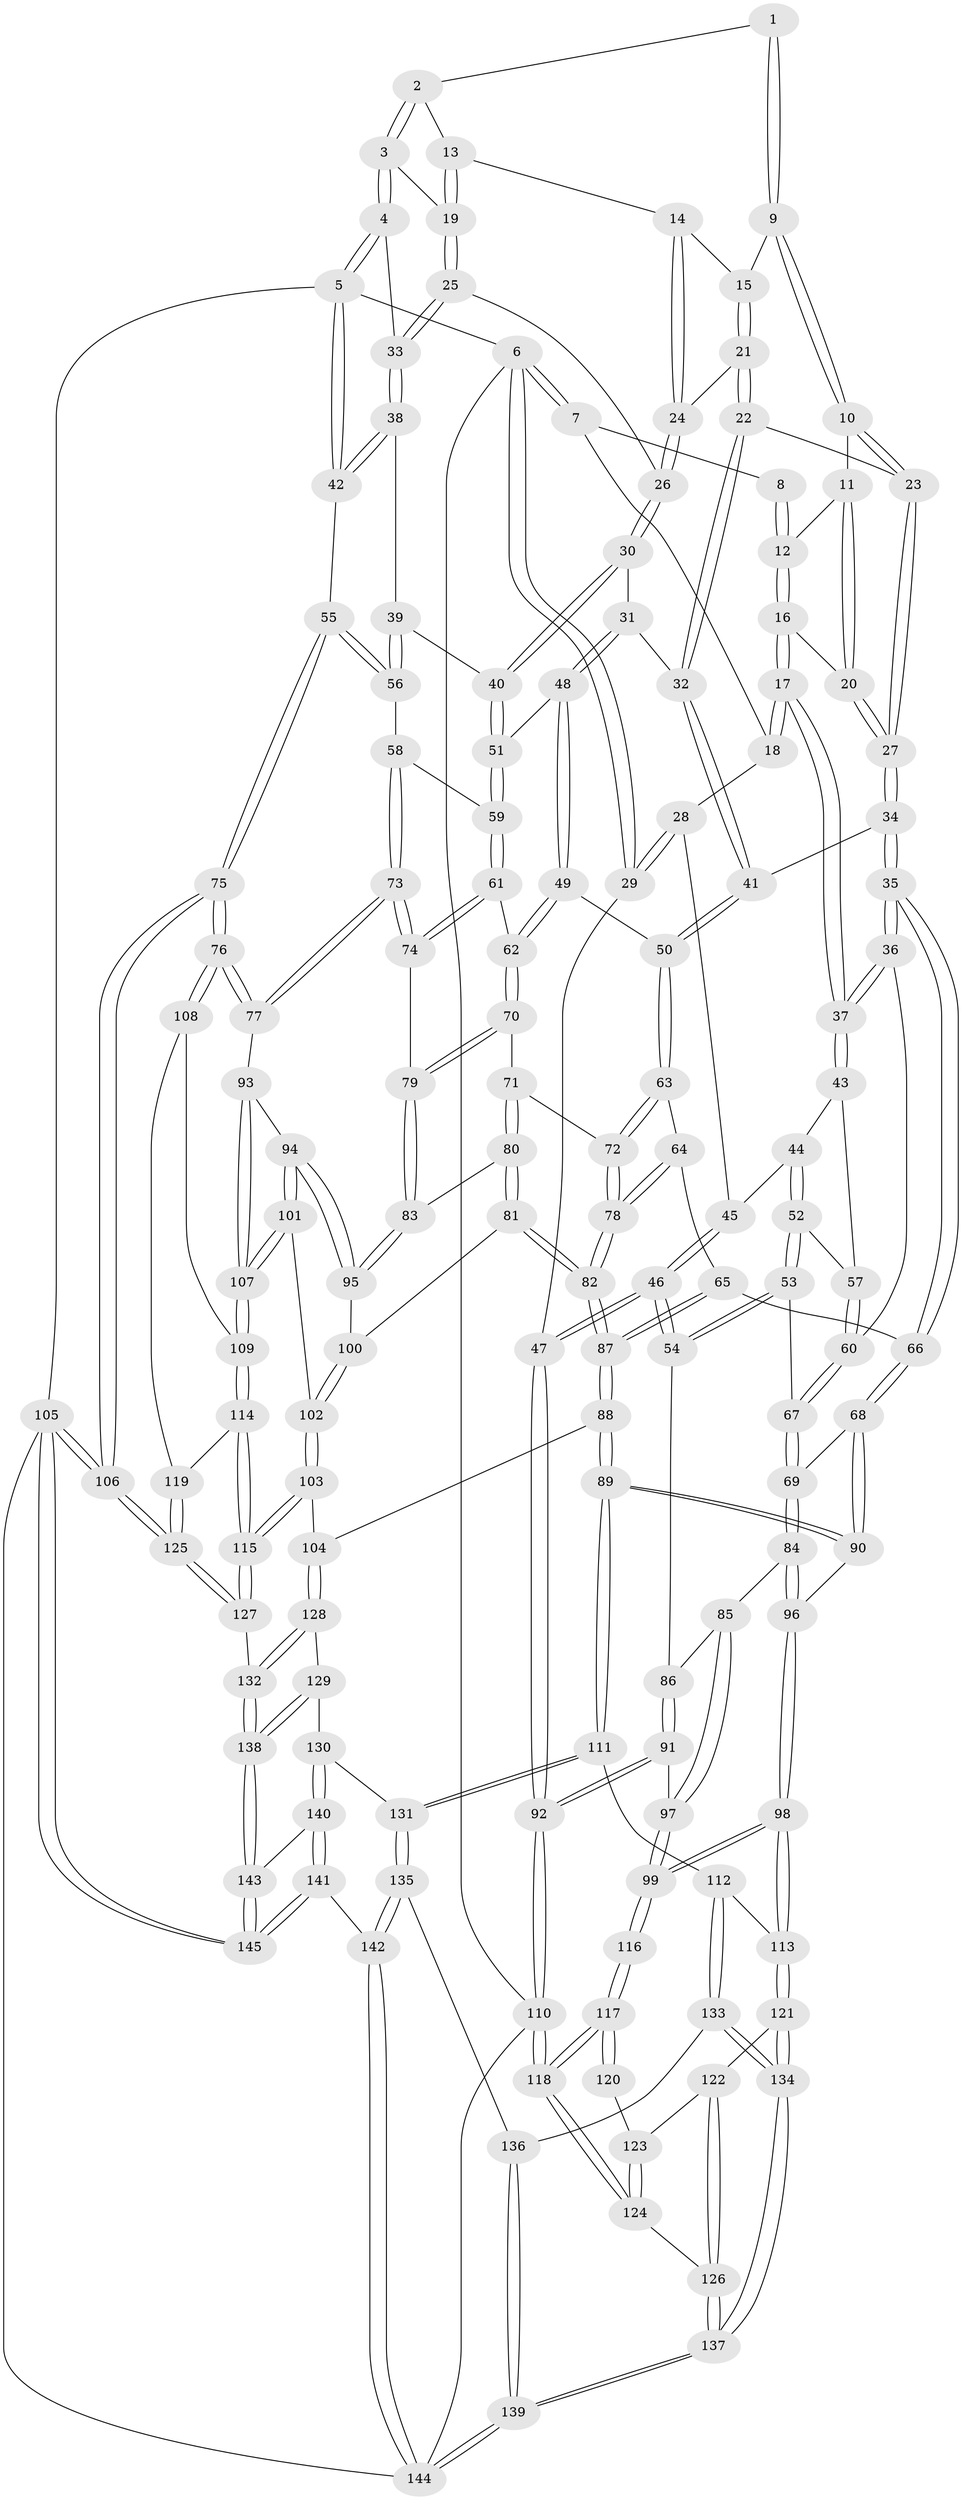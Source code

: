 // coarse degree distribution, {3: 0.2558139534883721, 2: 0.11627906976744186, 4: 0.2558139534883721, 5: 0.20930232558139536, 6: 0.046511627906976744, 7: 0.046511627906976744, 13: 0.023255813953488372, 9: 0.023255813953488372, 8: 0.023255813953488372}
// Generated by graph-tools (version 1.1) at 2025/05/03/04/25 22:05:08]
// undirected, 145 vertices, 359 edges
graph export_dot {
graph [start="1"]
  node [color=gray90,style=filled];
  1 [pos="+0.6286673698965141+0"];
  2 [pos="+0.9165993704728507+0"];
  3 [pos="+1+0"];
  4 [pos="+1+0"];
  5 [pos="+1+0"];
  6 [pos="+0+0"];
  7 [pos="+0.19727028376942585+0"];
  8 [pos="+0.43185938247734196+0"];
  9 [pos="+0.6389395784116028+0"];
  10 [pos="+0.5737200673435466+0.09748780994308182"];
  11 [pos="+0.4570963557776538+0.02571843710810602"];
  12 [pos="+0.43215875747430865+0"];
  13 [pos="+0.7786718643943331+0.05719252423566866"];
  14 [pos="+0.7388193452783351+0.08800326698391679"];
  15 [pos="+0.6501271837916804+0.018083790513116035"];
  16 [pos="+0.3323306575150948+0.15606321232312434"];
  17 [pos="+0.29944468434113225+0.18115322985213356"];
  18 [pos="+0.2192424430784383+0.0690970931311649"];
  19 [pos="+0.8451838946353638+0.1320502288003756"];
  20 [pos="+0.46462704719446857+0.12326242271445759"];
  21 [pos="+0.6681072035388962+0.15332979013177547"];
  22 [pos="+0.6576532232086082+0.18076375604109518"];
  23 [pos="+0.5465459459995275+0.17074244773393246"];
  24 [pos="+0.7459128560033116+0.11533752328433455"];
  25 [pos="+0.843306964027995+0.15173681500555433"];
  26 [pos="+0.8060319778288327+0.16988411329126857"];
  27 [pos="+0.529165031267427+0.18145089095660785"];
  28 [pos="+0.06161857651958154+0.17394171889157642"];
  29 [pos="+0+0"];
  30 [pos="+0.7988990857256625+0.18153687392777879"];
  31 [pos="+0.7504512680883133+0.23832865200480716"];
  32 [pos="+0.6912005628816633+0.22515686784948796"];
  33 [pos="+0.9209785292582867+0.18377290081760997"];
  34 [pos="+0.4916196304114594+0.31467845671390954"];
  35 [pos="+0.4226794302503025+0.3576815956103195"];
  36 [pos="+0.34610207855157565+0.3246912368098511"];
  37 [pos="+0.2966283765120896+0.24968762104117553"];
  38 [pos="+0.9316617067531576+0.20122999970505345"];
  39 [pos="+0.921186221791855+0.27232185044144985"];
  40 [pos="+0.8812931023476254+0.2920835924986665"];
  41 [pos="+0.5956441821726302+0.3328129930434349"];
  42 [pos="+1+0.22463475628456045"];
  43 [pos="+0.21354428290925884+0.25515339275472765"];
  44 [pos="+0.10991157331855861+0.23680673762183813"];
  45 [pos="+0.10550921012905658+0.23274677185424028"];
  46 [pos="+0+0.4464630875582779"];
  47 [pos="+0+0.45020748500987934"];
  48 [pos="+0.7824204082446456+0.33668491245210075"];
  49 [pos="+0.6774970958798782+0.39293645685626494"];
  50 [pos="+0.6698870681314499+0.39445898406214674"];
  51 [pos="+0.8108179364233622+0.3486678824324497"];
  52 [pos="+0.08670273249483225+0.3872964268651874"];
  53 [pos="+0.05812397552384055+0.44825147954992534"];
  54 [pos="+0.05537480725482624+0.44915358551945855"];
  55 [pos="+1+0.40500890524908234"];
  56 [pos="+1+0.39117134179737884"];
  57 [pos="+0.15800234070530136+0.34188502692324296"];
  58 [pos="+0.9622900438308152+0.4223669058732998"];
  59 [pos="+0.8358325650508691+0.39021666365111285"];
  60 [pos="+0.2612995559611875+0.3950792777092124"];
  61 [pos="+0.8130764252291197+0.47322218910033503"];
  62 [pos="+0.7740089494919119+0.4828466923401938"];
  63 [pos="+0.6654052822973962+0.4096354510095626"];
  64 [pos="+0.5813741319202024+0.4831675131451777"];
  65 [pos="+0.4546054259752154+0.46198947063458634"];
  66 [pos="+0.43894674440188264+0.44982922453764923"];
  67 [pos="+0.18848592491786853+0.47129318043633756"];
  68 [pos="+0.43119318391832806+0.4607658962795887"];
  69 [pos="+0.22509532618153114+0.5384689498949613"];
  70 [pos="+0.7406652601761792+0.5169247061024181"];
  71 [pos="+0.7174259406957207+0.5203270175003516"];
  72 [pos="+0.6827158538475645+0.5039015983556334"];
  73 [pos="+0.895746004202729+0.550800996080891"];
  74 [pos="+0.8586534124802205+0.537018353152031"];
  75 [pos="+1+0.7699061394311313"];
  76 [pos="+1+0.7139862892880021"];
  77 [pos="+0.9246549460911014+0.5995192415959143"];
  78 [pos="+0.623706254570918+0.5503303839161328"];
  79 [pos="+0.7830919947041215+0.5818683502650284"];
  80 [pos="+0.7154112785208079+0.5328496274329525"];
  81 [pos="+0.6896663234832734+0.6254972113505554"];
  82 [pos="+0.6045740443328179+0.6513178882482032"];
  83 [pos="+0.7648985253329429+0.6228508164958565"];
  84 [pos="+0.22701878019349983+0.5482634036246016"];
  85 [pos="+0.15200491562330357+0.6244352725412888"];
  86 [pos="+0.07935332831886324+0.5363035640570897"];
  87 [pos="+0.5759723784159513+0.6810557236835078"];
  88 [pos="+0.5723786310395674+0.691386787289172"];
  89 [pos="+0.4639620119244357+0.7492179332157235"];
  90 [pos="+0.35421721097830455+0.6390682987982897"];
  91 [pos="+0.06553199345969798+0.6727175338148107"];
  92 [pos="+0+0.6963191546770201"];
  93 [pos="+0.8067968080958644+0.6540611575981566"];
  94 [pos="+0.7805593472707015+0.6421325215233121"];
  95 [pos="+0.7644991762536425+0.6239348397278776"];
  96 [pos="+0.3116933216148763+0.6369744916000072"];
  97 [pos="+0.12836256805996688+0.6895235345937065"];
  98 [pos="+0.19107733092780774+0.7546508948412421"];
  99 [pos="+0.16825732181511238+0.7410638871507668"];
  100 [pos="+0.717358654332836+0.6267123868517928"];
  101 [pos="+0.7438806840410842+0.7308422795081709"];
  102 [pos="+0.7414816278789966+0.7322626761346457"];
  103 [pos="+0.6827700699160661+0.7779278881194969"];
  104 [pos="+0.6726030706564564+0.7780871273989295"];
  105 [pos="+1+1"];
  106 [pos="+1+1"];
  107 [pos="+0.838878660857393+0.7316631496669084"];
  108 [pos="+0.8729190719391751+0.7405394222346422"];
  109 [pos="+0.8410779994465999+0.7335589830441891"];
  110 [pos="+0+0.7872203997269922"];
  111 [pos="+0.4526163517197189+0.7805230763616042"];
  112 [pos="+0.34375382868850113+0.8222319590582361"];
  113 [pos="+0.20694614896343752+0.7944573914218035"];
  114 [pos="+0.7743777512112529+0.8199066441105697"];
  115 [pos="+0.7704650838153617+0.8219027122171167"];
  116 [pos="+0.13026321646957437+0.7613173385041537"];
  117 [pos="+0+0.7864997094131766"];
  118 [pos="+0+0.7942727638210925"];
  119 [pos="+0.8475794499156679+0.8245127115221734"];
  120 [pos="+0.0841051766745559+0.8040331876697778"];
  121 [pos="+0.1880869995617709+0.8532046175769885"];
  122 [pos="+0.08519079167470718+0.8506746469230659"];
  123 [pos="+0.07749970243033721+0.822670081754035"];
  124 [pos="+0+0.8309241223135868"];
  125 [pos="+0.9475441514529388+0.9550995699152576"];
  126 [pos="+0.021479600477840446+0.9008589725639168"];
  127 [pos="+0.7829958051105238+0.8878505478798215"];
  128 [pos="+0.6635073278470041+0.8277643566246907"];
  129 [pos="+0.5929884815976386+0.8964626601543144"];
  130 [pos="+0.5430722633595186+0.9124794015896217"];
  131 [pos="+0.4750519362708911+0.8567906140575096"];
  132 [pos="+0.7109909396876803+0.9429591970331346"];
  133 [pos="+0.32689615250413434+0.88804236221102"];
  134 [pos="+0.1857821294307182+0.9220960771391439"];
  135 [pos="+0.4301073056634967+0.9349964459181602"];
  136 [pos="+0.33098235873318727+0.9353950014377898"];
  137 [pos="+0.1636635308328764+1"];
  138 [pos="+0.7038526620128116+0.9653044080399188"];
  139 [pos="+0.1936262658767597+1"];
  140 [pos="+0.5508968377044333+0.9490424934638448"];
  141 [pos="+0.5525245489043161+1"];
  142 [pos="+0.40959272594680807+1"];
  143 [pos="+0.7038453212299426+0.9655853666660403"];
  144 [pos="+0.1974690103857328+1"];
  145 [pos="+0.7439769539528029+1"];
  1 -- 2;
  1 -- 9;
  1 -- 9;
  2 -- 3;
  2 -- 3;
  2 -- 13;
  3 -- 4;
  3 -- 4;
  3 -- 19;
  4 -- 5;
  4 -- 5;
  4 -- 33;
  5 -- 6;
  5 -- 42;
  5 -- 42;
  5 -- 105;
  6 -- 7;
  6 -- 7;
  6 -- 29;
  6 -- 29;
  6 -- 110;
  7 -- 8;
  7 -- 18;
  8 -- 12;
  8 -- 12;
  9 -- 10;
  9 -- 10;
  9 -- 15;
  10 -- 11;
  10 -- 23;
  10 -- 23;
  11 -- 12;
  11 -- 20;
  11 -- 20;
  12 -- 16;
  12 -- 16;
  13 -- 14;
  13 -- 19;
  13 -- 19;
  14 -- 15;
  14 -- 24;
  14 -- 24;
  15 -- 21;
  15 -- 21;
  16 -- 17;
  16 -- 17;
  16 -- 20;
  17 -- 18;
  17 -- 18;
  17 -- 37;
  17 -- 37;
  18 -- 28;
  19 -- 25;
  19 -- 25;
  20 -- 27;
  20 -- 27;
  21 -- 22;
  21 -- 22;
  21 -- 24;
  22 -- 23;
  22 -- 32;
  22 -- 32;
  23 -- 27;
  23 -- 27;
  24 -- 26;
  24 -- 26;
  25 -- 26;
  25 -- 33;
  25 -- 33;
  26 -- 30;
  26 -- 30;
  27 -- 34;
  27 -- 34;
  28 -- 29;
  28 -- 29;
  28 -- 45;
  29 -- 47;
  30 -- 31;
  30 -- 40;
  30 -- 40;
  31 -- 32;
  31 -- 48;
  31 -- 48;
  32 -- 41;
  32 -- 41;
  33 -- 38;
  33 -- 38;
  34 -- 35;
  34 -- 35;
  34 -- 41;
  35 -- 36;
  35 -- 36;
  35 -- 66;
  35 -- 66;
  36 -- 37;
  36 -- 37;
  36 -- 60;
  37 -- 43;
  37 -- 43;
  38 -- 39;
  38 -- 42;
  38 -- 42;
  39 -- 40;
  39 -- 56;
  39 -- 56;
  40 -- 51;
  40 -- 51;
  41 -- 50;
  41 -- 50;
  42 -- 55;
  43 -- 44;
  43 -- 57;
  44 -- 45;
  44 -- 52;
  44 -- 52;
  45 -- 46;
  45 -- 46;
  46 -- 47;
  46 -- 47;
  46 -- 54;
  46 -- 54;
  47 -- 92;
  47 -- 92;
  48 -- 49;
  48 -- 49;
  48 -- 51;
  49 -- 50;
  49 -- 62;
  49 -- 62;
  50 -- 63;
  50 -- 63;
  51 -- 59;
  51 -- 59;
  52 -- 53;
  52 -- 53;
  52 -- 57;
  53 -- 54;
  53 -- 54;
  53 -- 67;
  54 -- 86;
  55 -- 56;
  55 -- 56;
  55 -- 75;
  55 -- 75;
  56 -- 58;
  57 -- 60;
  57 -- 60;
  58 -- 59;
  58 -- 73;
  58 -- 73;
  59 -- 61;
  59 -- 61;
  60 -- 67;
  60 -- 67;
  61 -- 62;
  61 -- 74;
  61 -- 74;
  62 -- 70;
  62 -- 70;
  63 -- 64;
  63 -- 72;
  63 -- 72;
  64 -- 65;
  64 -- 78;
  64 -- 78;
  65 -- 66;
  65 -- 87;
  65 -- 87;
  66 -- 68;
  66 -- 68;
  67 -- 69;
  67 -- 69;
  68 -- 69;
  68 -- 90;
  68 -- 90;
  69 -- 84;
  69 -- 84;
  70 -- 71;
  70 -- 79;
  70 -- 79;
  71 -- 72;
  71 -- 80;
  71 -- 80;
  72 -- 78;
  72 -- 78;
  73 -- 74;
  73 -- 74;
  73 -- 77;
  73 -- 77;
  74 -- 79;
  75 -- 76;
  75 -- 76;
  75 -- 106;
  75 -- 106;
  76 -- 77;
  76 -- 77;
  76 -- 108;
  76 -- 108;
  77 -- 93;
  78 -- 82;
  78 -- 82;
  79 -- 83;
  79 -- 83;
  80 -- 81;
  80 -- 81;
  80 -- 83;
  81 -- 82;
  81 -- 82;
  81 -- 100;
  82 -- 87;
  82 -- 87;
  83 -- 95;
  83 -- 95;
  84 -- 85;
  84 -- 96;
  84 -- 96;
  85 -- 86;
  85 -- 97;
  85 -- 97;
  86 -- 91;
  86 -- 91;
  87 -- 88;
  87 -- 88;
  88 -- 89;
  88 -- 89;
  88 -- 104;
  89 -- 90;
  89 -- 90;
  89 -- 111;
  89 -- 111;
  90 -- 96;
  91 -- 92;
  91 -- 92;
  91 -- 97;
  92 -- 110;
  92 -- 110;
  93 -- 94;
  93 -- 107;
  93 -- 107;
  94 -- 95;
  94 -- 95;
  94 -- 101;
  94 -- 101;
  95 -- 100;
  96 -- 98;
  96 -- 98;
  97 -- 99;
  97 -- 99;
  98 -- 99;
  98 -- 99;
  98 -- 113;
  98 -- 113;
  99 -- 116;
  99 -- 116;
  100 -- 102;
  100 -- 102;
  101 -- 102;
  101 -- 107;
  101 -- 107;
  102 -- 103;
  102 -- 103;
  103 -- 104;
  103 -- 115;
  103 -- 115;
  104 -- 128;
  104 -- 128;
  105 -- 106;
  105 -- 106;
  105 -- 145;
  105 -- 145;
  105 -- 144;
  106 -- 125;
  106 -- 125;
  107 -- 109;
  107 -- 109;
  108 -- 109;
  108 -- 119;
  109 -- 114;
  109 -- 114;
  110 -- 118;
  110 -- 118;
  110 -- 144;
  111 -- 112;
  111 -- 131;
  111 -- 131;
  112 -- 113;
  112 -- 133;
  112 -- 133;
  113 -- 121;
  113 -- 121;
  114 -- 115;
  114 -- 115;
  114 -- 119;
  115 -- 127;
  115 -- 127;
  116 -- 117;
  116 -- 117;
  117 -- 118;
  117 -- 118;
  117 -- 120;
  117 -- 120;
  118 -- 124;
  118 -- 124;
  119 -- 125;
  119 -- 125;
  120 -- 123;
  121 -- 122;
  121 -- 134;
  121 -- 134;
  122 -- 123;
  122 -- 126;
  122 -- 126;
  123 -- 124;
  123 -- 124;
  124 -- 126;
  125 -- 127;
  125 -- 127;
  126 -- 137;
  126 -- 137;
  127 -- 132;
  128 -- 129;
  128 -- 132;
  128 -- 132;
  129 -- 130;
  129 -- 138;
  129 -- 138;
  130 -- 131;
  130 -- 140;
  130 -- 140;
  131 -- 135;
  131 -- 135;
  132 -- 138;
  132 -- 138;
  133 -- 134;
  133 -- 134;
  133 -- 136;
  134 -- 137;
  134 -- 137;
  135 -- 136;
  135 -- 142;
  135 -- 142;
  136 -- 139;
  136 -- 139;
  137 -- 139;
  137 -- 139;
  138 -- 143;
  138 -- 143;
  139 -- 144;
  139 -- 144;
  140 -- 141;
  140 -- 141;
  140 -- 143;
  141 -- 142;
  141 -- 145;
  141 -- 145;
  142 -- 144;
  142 -- 144;
  143 -- 145;
  143 -- 145;
}
